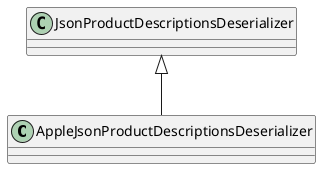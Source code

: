 @startuml
class AppleJsonProductDescriptionsDeserializer {
}
JsonProductDescriptionsDeserializer <|-- AppleJsonProductDescriptionsDeserializer
@enduml
